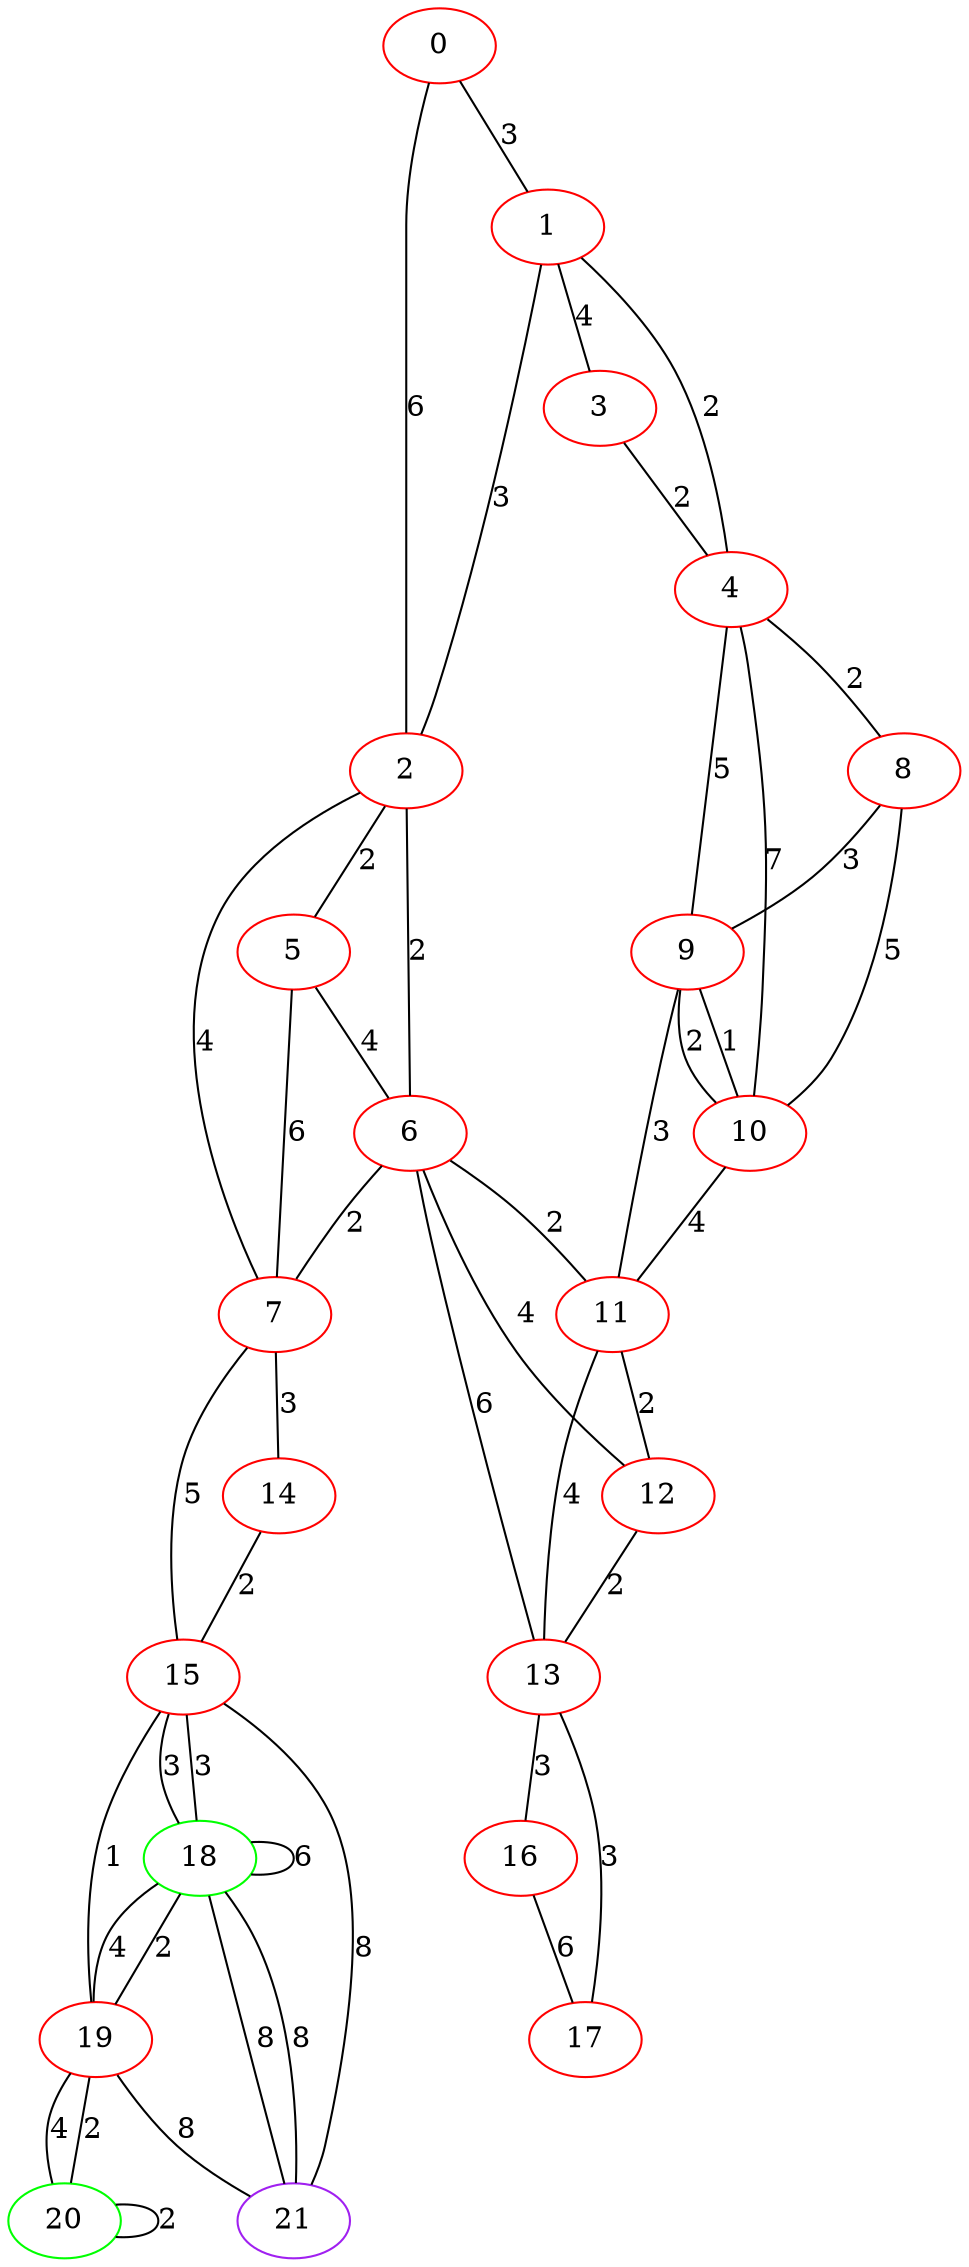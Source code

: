 graph "" {
0 [color=red, weight=1];
1 [color=red, weight=1];
2 [color=red, weight=1];
3 [color=red, weight=1];
4 [color=red, weight=1];
5 [color=red, weight=1];
6 [color=red, weight=1];
7 [color=red, weight=1];
8 [color=red, weight=1];
9 [color=red, weight=1];
10 [color=red, weight=1];
11 [color=red, weight=1];
12 [color=red, weight=1];
13 [color=red, weight=1];
14 [color=red, weight=1];
15 [color=red, weight=1];
16 [color=red, weight=1];
17 [color=red, weight=1];
18 [color=green, weight=2];
19 [color=red, weight=1];
20 [color=green, weight=2];
21 [color=purple, weight=4];
0 -- 1  [key=0, label=3];
0 -- 2  [key=0, label=6];
1 -- 2  [key=0, label=3];
1 -- 3  [key=0, label=4];
1 -- 4  [key=0, label=2];
2 -- 5  [key=0, label=2];
2 -- 6  [key=0, label=2];
2 -- 7  [key=0, label=4];
3 -- 4  [key=0, label=2];
4 -- 8  [key=0, label=2];
4 -- 10  [key=0, label=7];
4 -- 9  [key=0, label=5];
5 -- 6  [key=0, label=4];
5 -- 7  [key=0, label=6];
6 -- 7  [key=0, label=2];
6 -- 11  [key=0, label=2];
6 -- 12  [key=0, label=4];
6 -- 13  [key=0, label=6];
7 -- 14  [key=0, label=3];
7 -- 15  [key=0, label=5];
8 -- 9  [key=0, label=3];
8 -- 10  [key=0, label=5];
9 -- 10  [key=0, label=1];
9 -- 10  [key=1, label=2];
9 -- 11  [key=0, label=3];
10 -- 11  [key=0, label=4];
11 -- 12  [key=0, label=2];
11 -- 13  [key=0, label=4];
12 -- 13  [key=0, label=2];
13 -- 16  [key=0, label=3];
13 -- 17  [key=0, label=3];
14 -- 15  [key=0, label=2];
15 -- 18  [key=0, label=3];
15 -- 18  [key=1, label=3];
15 -- 19  [key=0, label=1];
15 -- 21  [key=0, label=8];
16 -- 17  [key=0, label=6];
18 -- 18  [key=0, label=6];
18 -- 19  [key=0, label=4];
18 -- 19  [key=1, label=2];
18 -- 21  [key=0, label=8];
18 -- 21  [key=1, label=8];
19 -- 20  [key=0, label=2];
19 -- 20  [key=1, label=4];
19 -- 21  [key=0, label=8];
20 -- 20  [key=0, label=2];
}
